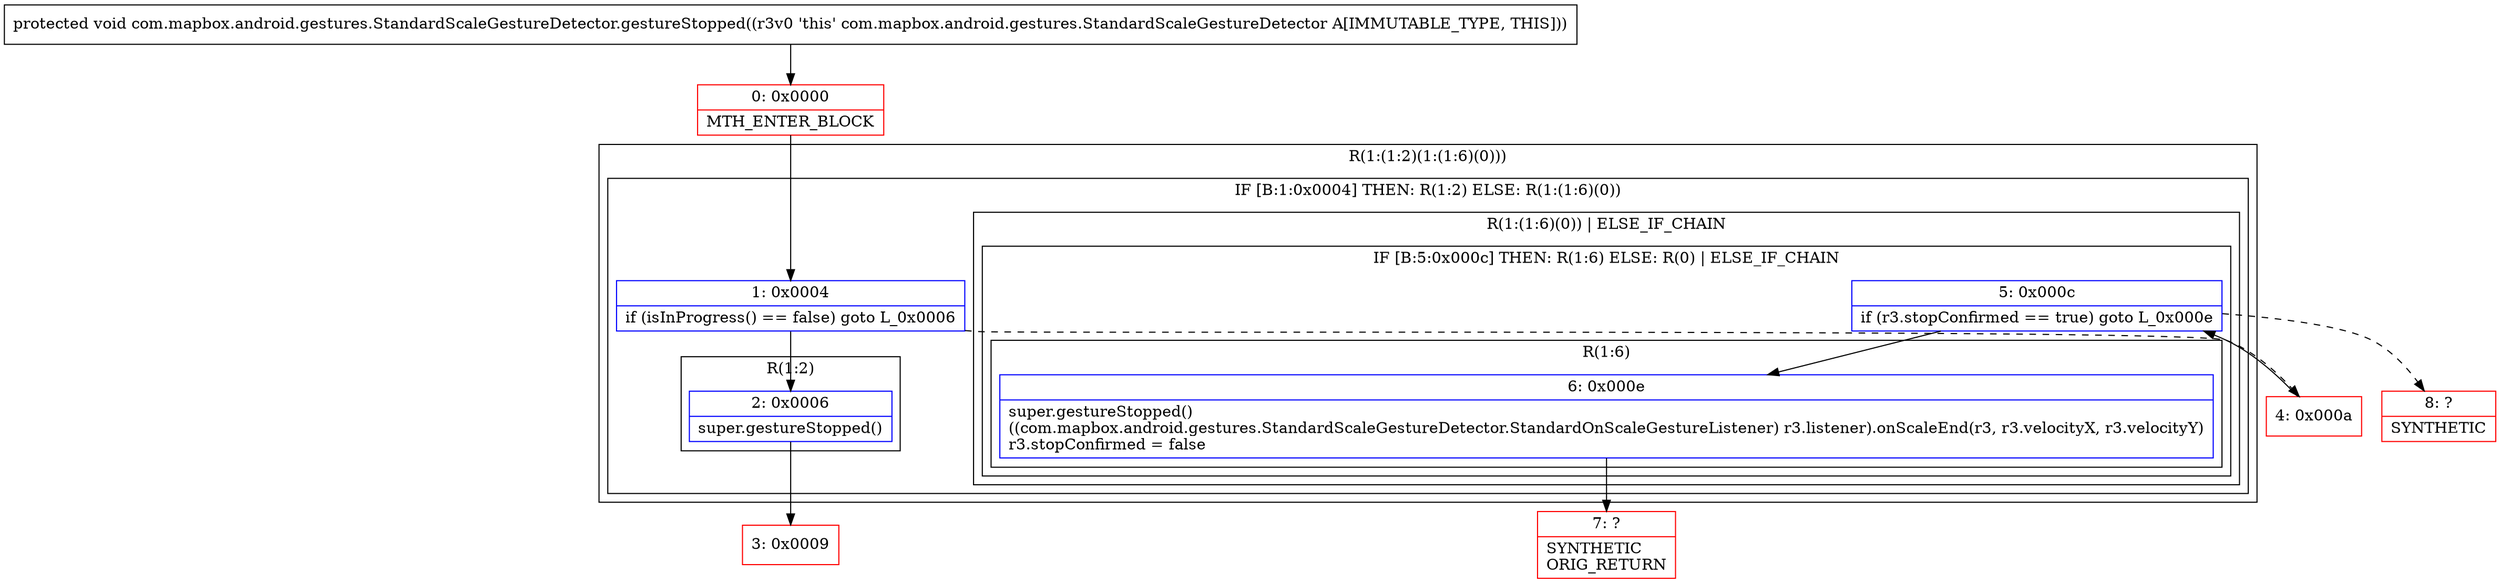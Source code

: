 digraph "CFG forcom.mapbox.android.gestures.StandardScaleGestureDetector.gestureStopped()V" {
subgraph cluster_Region_406075505 {
label = "R(1:(1:2)(1:(1:6)(0)))";
node [shape=record,color=blue];
subgraph cluster_IfRegion_2033976848 {
label = "IF [B:1:0x0004] THEN: R(1:2) ELSE: R(1:(1:6)(0))";
node [shape=record,color=blue];
Node_1 [shape=record,label="{1\:\ 0x0004|if (isInProgress() == false) goto L_0x0006\l}"];
subgraph cluster_Region_86887708 {
label = "R(1:2)";
node [shape=record,color=blue];
Node_2 [shape=record,label="{2\:\ 0x0006|super.gestureStopped()\l}"];
}
subgraph cluster_Region_1354548242 {
label = "R(1:(1:6)(0)) | ELSE_IF_CHAIN\l";
node [shape=record,color=blue];
subgraph cluster_IfRegion_1769114052 {
label = "IF [B:5:0x000c] THEN: R(1:6) ELSE: R(0) | ELSE_IF_CHAIN\l";
node [shape=record,color=blue];
Node_5 [shape=record,label="{5\:\ 0x000c|if (r3.stopConfirmed == true) goto L_0x000e\l}"];
subgraph cluster_Region_1894190716 {
label = "R(1:6)";
node [shape=record,color=blue];
Node_6 [shape=record,label="{6\:\ 0x000e|super.gestureStopped()\l((com.mapbox.android.gestures.StandardScaleGestureDetector.StandardOnScaleGestureListener) r3.listener).onScaleEnd(r3, r3.velocityX, r3.velocityY)\lr3.stopConfirmed = false\l}"];
}
subgraph cluster_Region_457799761 {
label = "R(0)";
node [shape=record,color=blue];
}
}
}
}
}
Node_0 [shape=record,color=red,label="{0\:\ 0x0000|MTH_ENTER_BLOCK\l}"];
Node_3 [shape=record,color=red,label="{3\:\ 0x0009}"];
Node_4 [shape=record,color=red,label="{4\:\ 0x000a}"];
Node_7 [shape=record,color=red,label="{7\:\ ?|SYNTHETIC\lORIG_RETURN\l}"];
Node_8 [shape=record,color=red,label="{8\:\ ?|SYNTHETIC\l}"];
MethodNode[shape=record,label="{protected void com.mapbox.android.gestures.StandardScaleGestureDetector.gestureStopped((r3v0 'this' com.mapbox.android.gestures.StandardScaleGestureDetector A[IMMUTABLE_TYPE, THIS])) }"];
MethodNode -> Node_0;
Node_1 -> Node_2;
Node_1 -> Node_4[style=dashed];
Node_2 -> Node_3;
Node_5 -> Node_6;
Node_5 -> Node_8[style=dashed];
Node_6 -> Node_7;
Node_0 -> Node_1;
Node_4 -> Node_5;
}

